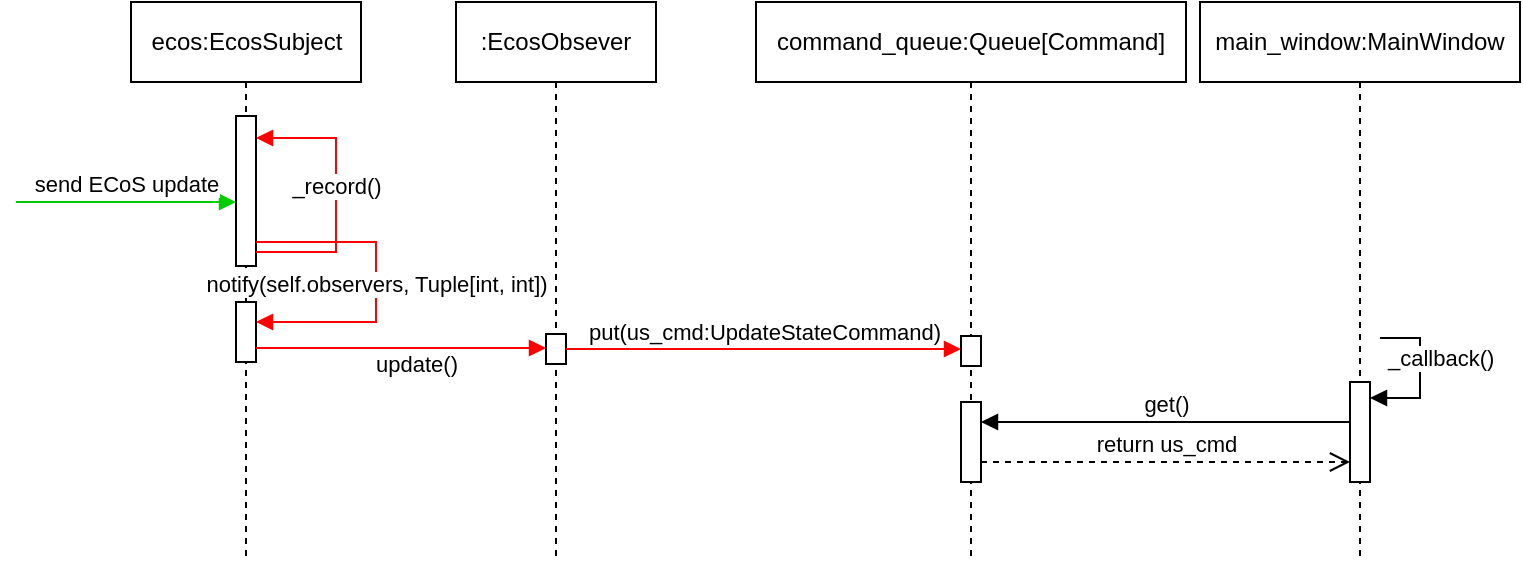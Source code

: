 <mxfile version="23.1.5" type="github">
  <diagram name="Page-1" id="w_tRbw3NZmXrdn83J785">
    <mxGraphModel dx="1176" dy="630" grid="1" gridSize="10" guides="1" tooltips="1" connect="1" arrows="1" fold="1" page="1" pageScale="1" pageWidth="850" pageHeight="1100" math="0" shadow="0">
      <root>
        <mxCell id="0" />
        <mxCell id="1" parent="0" />
        <mxCell id="VSpz1fqgU8OabCc9TTBg-22" value="main_window:MainWindow" style="shape=umlLifeline;perimeter=lifelinePerimeter;whiteSpace=wrap;html=1;container=1;dropTarget=0;collapsible=0;recursiveResize=0;outlineConnect=0;portConstraint=eastwest;newEdgeStyle={&quot;curved&quot;:0,&quot;rounded&quot;:0};" vertex="1" parent="1">
          <mxGeometry x="612" y="20" width="160" height="280" as="geometry" />
        </mxCell>
        <mxCell id="VSpz1fqgU8OabCc9TTBg-11" value="" style="html=1;points=[[0,0,0,0,5],[0,1,0,0,-5],[1,0,0,0,5],[1,1,0,0,-5]];perimeter=orthogonalPerimeter;outlineConnect=0;targetShapes=umlLifeline;portConstraint=eastwest;newEdgeStyle={&quot;curved&quot;:0,&quot;rounded&quot;:0};" vertex="1" parent="VSpz1fqgU8OabCc9TTBg-22">
          <mxGeometry x="75" y="190" width="10" height="50" as="geometry" />
        </mxCell>
        <mxCell id="VSpz1fqgU8OabCc9TTBg-21" value="command_queue:Queue[Command]" style="shape=umlLifeline;perimeter=lifelinePerimeter;whiteSpace=wrap;html=1;container=1;dropTarget=0;collapsible=0;recursiveResize=0;outlineConnect=0;portConstraint=eastwest;newEdgeStyle={&quot;curved&quot;:0,&quot;rounded&quot;:0};" vertex="1" parent="1">
          <mxGeometry x="390" y="20" width="215" height="280" as="geometry" />
        </mxCell>
        <mxCell id="VSpz1fqgU8OabCc9TTBg-7" value="" style="html=1;points=[[0,0,0,0,5],[0,1,0,0,-5],[1,0,0,0,5],[1,1,0,0,-5]];perimeter=orthogonalPerimeter;outlineConnect=0;targetShapes=umlLifeline;portConstraint=eastwest;newEdgeStyle={&quot;curved&quot;:0,&quot;rounded&quot;:0};" vertex="1" parent="VSpz1fqgU8OabCc9TTBg-21">
          <mxGeometry x="102.5" y="167" width="10" height="15" as="geometry" />
        </mxCell>
        <mxCell id="VSpz1fqgU8OabCc9TTBg-8" value="" style="html=1;points=[[0,0,0,0,5],[0,1,0,0,-5],[1,0,0,0,5],[1,1,0,0,-5]];perimeter=orthogonalPerimeter;outlineConnect=0;targetShapes=umlLifeline;portConstraint=eastwest;newEdgeStyle={&quot;curved&quot;:0,&quot;rounded&quot;:0};" vertex="1" parent="VSpz1fqgU8OabCc9TTBg-21">
          <mxGeometry x="102.5" y="200" width="10" height="40" as="geometry" />
        </mxCell>
        <mxCell id="VSpz1fqgU8OabCc9TTBg-20" value=":EcosObsever" style="shape=umlLifeline;perimeter=lifelinePerimeter;whiteSpace=wrap;html=1;container=1;dropTarget=0;collapsible=0;recursiveResize=0;outlineConnect=0;portConstraint=eastwest;newEdgeStyle={&quot;curved&quot;:0,&quot;rounded&quot;:0};" vertex="1" parent="1">
          <mxGeometry x="240" y="20" width="100" height="280" as="geometry" />
        </mxCell>
        <mxCell id="VSpz1fqgU8OabCc9TTBg-5" value="" style="html=1;points=[[0,0,0,0,5],[0,1,0,0,-5],[1,0,0,0,5],[1,1,0,0,-5]];perimeter=orthogonalPerimeter;outlineConnect=0;targetShapes=umlLifeline;portConstraint=eastwest;newEdgeStyle={&quot;curved&quot;:0,&quot;rounded&quot;:0};" vertex="1" parent="VSpz1fqgU8OabCc9TTBg-20">
          <mxGeometry x="45" y="166" width="10" height="15" as="geometry" />
        </mxCell>
        <mxCell id="VSpz1fqgU8OabCc9TTBg-19" value="ecos:EcosSubject" style="shape=umlLifeline;perimeter=lifelinePerimeter;whiteSpace=wrap;html=1;container=1;dropTarget=0;collapsible=0;recursiveResize=0;outlineConnect=0;portConstraint=eastwest;newEdgeStyle={&quot;curved&quot;:0,&quot;rounded&quot;:0};" vertex="1" parent="1">
          <mxGeometry x="77.5" y="20" width="115" height="280" as="geometry" />
        </mxCell>
        <mxCell id="VSpz1fqgU8OabCc9TTBg-1" value="" style="html=1;points=[[0,0,0,0,5],[0,1,0,0,-5],[1,0,0,0,5],[1,1,0,0,-5]];perimeter=orthogonalPerimeter;outlineConnect=0;targetShapes=umlLifeline;portConstraint=eastwest;newEdgeStyle={&quot;curved&quot;:0,&quot;rounded&quot;:0};" vertex="1" parent="1">
          <mxGeometry x="130" y="77" width="10" height="75" as="geometry" />
        </mxCell>
        <mxCell id="VSpz1fqgU8OabCc9TTBg-2" value="_record()" style="html=1;verticalAlign=bottom;endArrow=block;curved=0;rounded=0;strokeColor=#FF0000;" edge="1" parent="1">
          <mxGeometry x="-0.059" width="80" relative="1" as="geometry">
            <mxPoint x="140" y="145" as="sourcePoint" />
            <mxPoint x="140" y="88" as="targetPoint" />
            <Array as="points">
              <mxPoint x="180" y="145" />
              <mxPoint x="180" y="88" />
              <mxPoint x="160" y="88" />
            </Array>
            <mxPoint as="offset" />
          </mxGeometry>
        </mxCell>
        <mxCell id="VSpz1fqgU8OabCc9TTBg-3" value="" style="html=1;points=[[0,0,0,0,5],[0,1,0,0,-5],[1,0,0,0,5],[1,1,0,0,-5]];perimeter=orthogonalPerimeter;outlineConnect=0;targetShapes=umlLifeline;portConstraint=eastwest;newEdgeStyle={&quot;curved&quot;:0,&quot;rounded&quot;:0};" vertex="1" parent="1">
          <mxGeometry x="130" y="170" width="10" height="30" as="geometry" />
        </mxCell>
        <mxCell id="VSpz1fqgU8OabCc9TTBg-4" value="notify(self.observers, Tuple[int, int])" style="html=1;verticalAlign=bottom;endArrow=block;curved=0;rounded=0;strokeColor=#FF0000;" edge="1" parent="1" source="VSpz1fqgU8OabCc9TTBg-1" target="VSpz1fqgU8OabCc9TTBg-3">
          <mxGeometry x="0.125" width="80" relative="1" as="geometry">
            <mxPoint x="160" y="140" as="sourcePoint" />
            <mxPoint x="210" y="190" as="targetPoint" />
            <Array as="points">
              <mxPoint x="200" y="140" />
              <mxPoint x="200" y="180" />
            </Array>
            <mxPoint as="offset" />
          </mxGeometry>
        </mxCell>
        <mxCell id="VSpz1fqgU8OabCc9TTBg-6" value="update()" style="html=1;verticalAlign=bottom;endArrow=block;curved=0;rounded=0;strokeColor=#FF0000;" edge="1" parent="1" source="VSpz1fqgU8OabCc9TTBg-3" target="VSpz1fqgU8OabCc9TTBg-5">
          <mxGeometry x="0.103" y="-17" relative="1" as="geometry">
            <mxPoint x="160" y="193" as="sourcePoint" />
            <Array as="points">
              <mxPoint x="270" y="193" />
            </Array>
            <mxPoint x="395" y="210" as="targetPoint" />
            <mxPoint as="offset" />
          </mxGeometry>
        </mxCell>
        <mxCell id="VSpz1fqgU8OabCc9TTBg-9" value="put(us_cmd:UpdateStateCommand)" style="html=1;verticalAlign=bottom;endArrow=block;curved=0;rounded=0;strokeColor=#FF0000;" edge="1" parent="1" source="VSpz1fqgU8OabCc9TTBg-5" target="VSpz1fqgU8OabCc9TTBg-7">
          <mxGeometry width="80" relative="1" as="geometry">
            <mxPoint x="490" y="203" as="sourcePoint" />
            <mxPoint x="570" y="203" as="targetPoint" />
          </mxGeometry>
        </mxCell>
        <mxCell id="VSpz1fqgU8OabCc9TTBg-10" value="send ECoS update" style="html=1;verticalAlign=bottom;endArrow=block;curved=0;rounded=0;strokeColor=#00CC00;" edge="1" parent="1" target="VSpz1fqgU8OabCc9TTBg-1">
          <mxGeometry width="80" relative="1" as="geometry">
            <mxPoint x="20" y="120" as="sourcePoint" />
            <mxPoint x="-20" y="120" as="targetPoint" />
          </mxGeometry>
        </mxCell>
        <mxCell id="VSpz1fqgU8OabCc9TTBg-17" value="get()" style="html=1;verticalAlign=bottom;endArrow=block;curved=0;rounded=0;" edge="1" parent="1" source="VSpz1fqgU8OabCc9TTBg-11" target="VSpz1fqgU8OabCc9TTBg-8">
          <mxGeometry width="80" relative="1" as="geometry">
            <mxPoint x="705" y="230" as="sourcePoint" />
            <mxPoint x="520" y="230" as="targetPoint" />
            <Array as="points">
              <mxPoint x="610" y="230" />
            </Array>
          </mxGeometry>
        </mxCell>
        <mxCell id="VSpz1fqgU8OabCc9TTBg-18" value="return us_cmd" style="html=1;verticalAlign=bottom;endArrow=open;dashed=1;endSize=8;curved=0;rounded=0;" edge="1" parent="1" source="VSpz1fqgU8OabCc9TTBg-8" target="VSpz1fqgU8OabCc9TTBg-11">
          <mxGeometry relative="1" as="geometry">
            <mxPoint x="520" y="250" as="sourcePoint" />
            <mxPoint x="705" y="250" as="targetPoint" />
            <Array as="points">
              <mxPoint x="610" y="250" />
            </Array>
          </mxGeometry>
        </mxCell>
        <mxCell id="VSpz1fqgU8OabCc9TTBg-23" value="_callback()" style="html=1;align=left;spacingLeft=2;endArrow=block;rounded=0;edgeStyle=orthogonalEdgeStyle;curved=0;rounded=0;" edge="1" parent="1" target="VSpz1fqgU8OabCc9TTBg-11">
          <mxGeometry x="-1" y="-10" relative="1" as="geometry">
            <mxPoint x="702" y="188" as="sourcePoint" />
            <Array as="points">
              <mxPoint x="722" y="188" />
              <mxPoint x="722" y="218" />
            </Array>
            <mxPoint as="offset" />
            <mxPoint x="697" y="218" as="targetPoint" />
          </mxGeometry>
        </mxCell>
      </root>
    </mxGraphModel>
  </diagram>
</mxfile>
